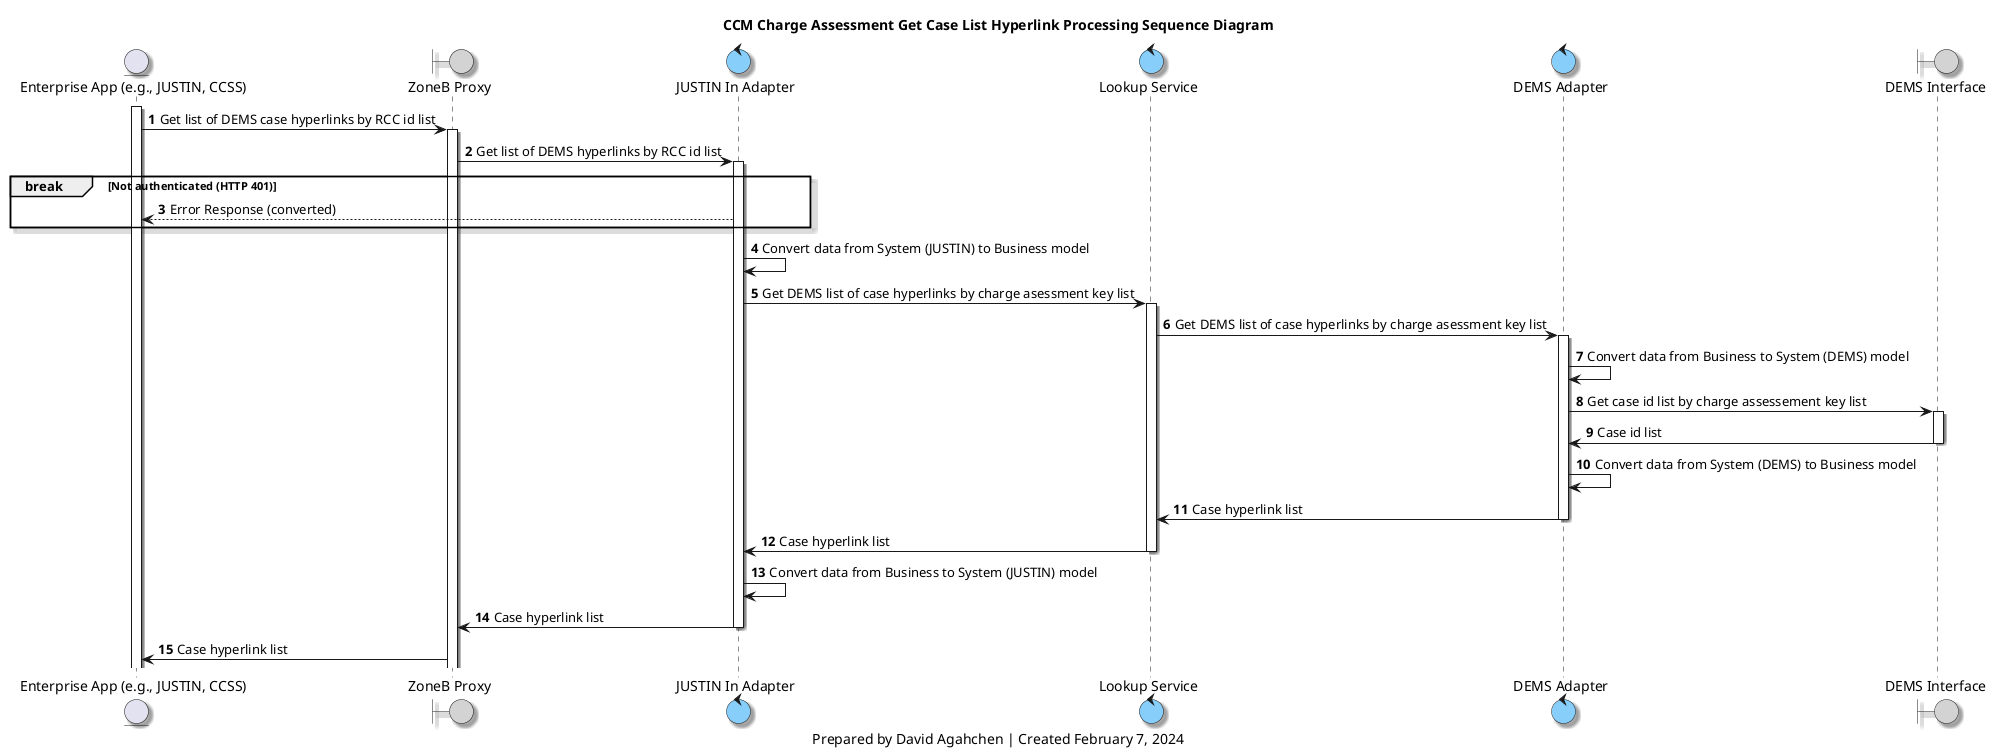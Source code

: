 @startuml
'hide footbox

skinparam Shadowing true
skinparam CollectionsBackgroundColor Lavender
skinparam ControlBackgroundColor LightSkyBlue
skinparam BoundaryBackgroundColor LightGrey

/' 
Available colours
https://plantuml-documentation.readthedocs.io/en/latest/formatting/color-names.html
'/

entity enterprise_app as "Enterprise App (e.g., JUSTIN, CCSS)"
boundary zb_interface as "ZoneB Proxy"
control ji_adapter as "JUSTIN In Adapter"
control lookup_service as "Lookup Service"
control d_adapter as "DEMS Adapter"
boundary d_interface as "DEMS Interface"

title
CCM Charge Assessment Get Case List Hyperlink Processing Sequence Diagram
end title

autonumber

activate enterprise_app
enterprise_app -> zb_interface: Get list of DEMS case hyperlinks by RCC id list
activate zb_interface

zb_interface -> ji_adapter: Get list of DEMS hyperlinks by RCC id list
activate ji_adapter

break Not authenticated (HTTP 401)
    ji_adapter --> enterprise_app: Error Response (converted)
end break

ji_adapter -> ji_adapter: Convert data from System (JUSTIN) to Business model
ji_adapter -> lookup_service: Get DEMS list of case hyperlinks by charge asessment key list

activate lookup_service
lookup_service -> d_adapter: Get DEMS list of case hyperlinks by charge asessment key list

activate d_adapter
d_adapter -> d_adapter: Convert data from Business to System (DEMS) model
d_adapter -> d_interface: Get case id list by charge assessement key list

activate d_interface

d_interface -> d_adapter: Case id list
deactivate d_interface

d_adapter -> d_adapter: Convert data from System (DEMS) to Business model
d_adapter -> lookup_service: Case hyperlink list
deactivate d_adapter

lookup_service -> ji_adapter: Case hyperlink list
deactivate lookup_service

ji_adapter -> ji_adapter: Convert data from Business to System (JUSTIN) model
ji_adapter -> zb_interface: Case hyperlink list

deactivate ji_adapter
zb_interface -> enterprise_app: Case hyperlink list

caption
Prepared by David Agahchen | Created February 7, 2024
end caption
@enduml